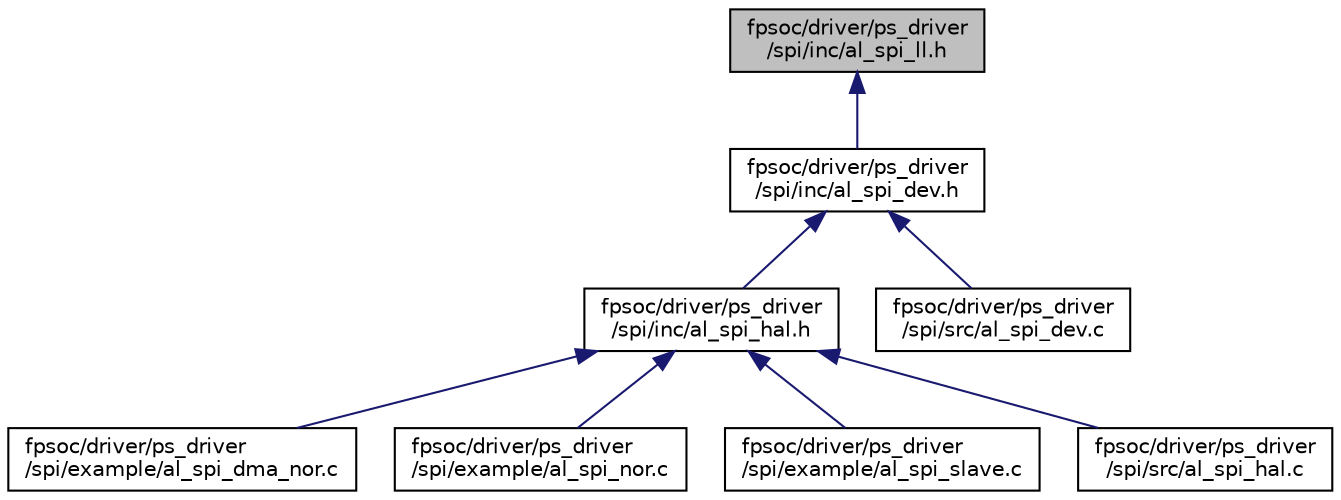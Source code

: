 digraph "fpsoc/driver/ps_driver/spi/inc/al_spi_ll.h"
{
  edge [fontname="Helvetica",fontsize="10",labelfontname="Helvetica",labelfontsize="10"];
  node [fontname="Helvetica",fontsize="10",shape=record];
  Node4 [label="fpsoc/driver/ps_driver\l/spi/inc/al_spi_ll.h",height=0.2,width=0.4,color="black", fillcolor="grey75", style="filled", fontcolor="black"];
  Node4 -> Node5 [dir="back",color="midnightblue",fontsize="10",style="solid",fontname="Helvetica"];
  Node5 [label="fpsoc/driver/ps_driver\l/spi/inc/al_spi_dev.h",height=0.2,width=0.4,color="black", fillcolor="white", style="filled",URL="$al__spi__dev_8h.html"];
  Node5 -> Node6 [dir="back",color="midnightblue",fontsize="10",style="solid",fontname="Helvetica"];
  Node6 [label="fpsoc/driver/ps_driver\l/spi/inc/al_spi_hal.h",height=0.2,width=0.4,color="black", fillcolor="white", style="filled",URL="$al__spi__hal_8h.html"];
  Node6 -> Node7 [dir="back",color="midnightblue",fontsize="10",style="solid",fontname="Helvetica"];
  Node7 [label="fpsoc/driver/ps_driver\l/spi/example/al_spi_dma_nor.c",height=0.2,width=0.4,color="black", fillcolor="white", style="filled",URL="$al__spi__dma__nor_8c.html"];
  Node6 -> Node8 [dir="back",color="midnightblue",fontsize="10",style="solid",fontname="Helvetica"];
  Node8 [label="fpsoc/driver/ps_driver\l/spi/example/al_spi_nor.c",height=0.2,width=0.4,color="black", fillcolor="white", style="filled",URL="$al__spi__nor_8c.html"];
  Node6 -> Node9 [dir="back",color="midnightblue",fontsize="10",style="solid",fontname="Helvetica"];
  Node9 [label="fpsoc/driver/ps_driver\l/spi/example/al_spi_slave.c",height=0.2,width=0.4,color="black", fillcolor="white", style="filled",URL="$al__spi__slave_8c.html"];
  Node6 -> Node10 [dir="back",color="midnightblue",fontsize="10",style="solid",fontname="Helvetica"];
  Node10 [label="fpsoc/driver/ps_driver\l/spi/src/al_spi_hal.c",height=0.2,width=0.4,color="black", fillcolor="white", style="filled",URL="$al__spi__hal_8c.html"];
  Node5 -> Node11 [dir="back",color="midnightblue",fontsize="10",style="solid",fontname="Helvetica"];
  Node11 [label="fpsoc/driver/ps_driver\l/spi/src/al_spi_dev.c",height=0.2,width=0.4,color="black", fillcolor="white", style="filled",URL="$al__spi__dev_8c.html"];
}
